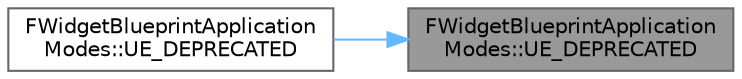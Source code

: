 digraph "FWidgetBlueprintApplicationModes::UE_DEPRECATED"
{
 // INTERACTIVE_SVG=YES
 // LATEX_PDF_SIZE
  bgcolor="transparent";
  edge [fontname=Helvetica,fontsize=10,labelfontname=Helvetica,labelfontsize=10];
  node [fontname=Helvetica,fontsize=10,shape=box,height=0.2,width=0.4];
  rankdir="RL";
  Node1 [id="Node000001",label="FWidgetBlueprintApplication\lModes::UE_DEPRECATED",height=0.2,width=0.4,color="gray40", fillcolor="grey60", style="filled", fontcolor="black",tooltip=" "];
  Node1 -> Node2 [id="edge1_Node000001_Node000002",dir="back",color="steelblue1",style="solid",tooltip=" "];
  Node2 [id="Node000002",label="FWidgetBlueprintApplication\lModes::UE_DEPRECATED",height=0.2,width=0.4,color="grey40", fillcolor="white", style="filled",URL="$d4/d47/structFWidgetBlueprintApplicationModes.html#a41e92e1acc493a360a71eae33e024c6d",tooltip=" "];
}

